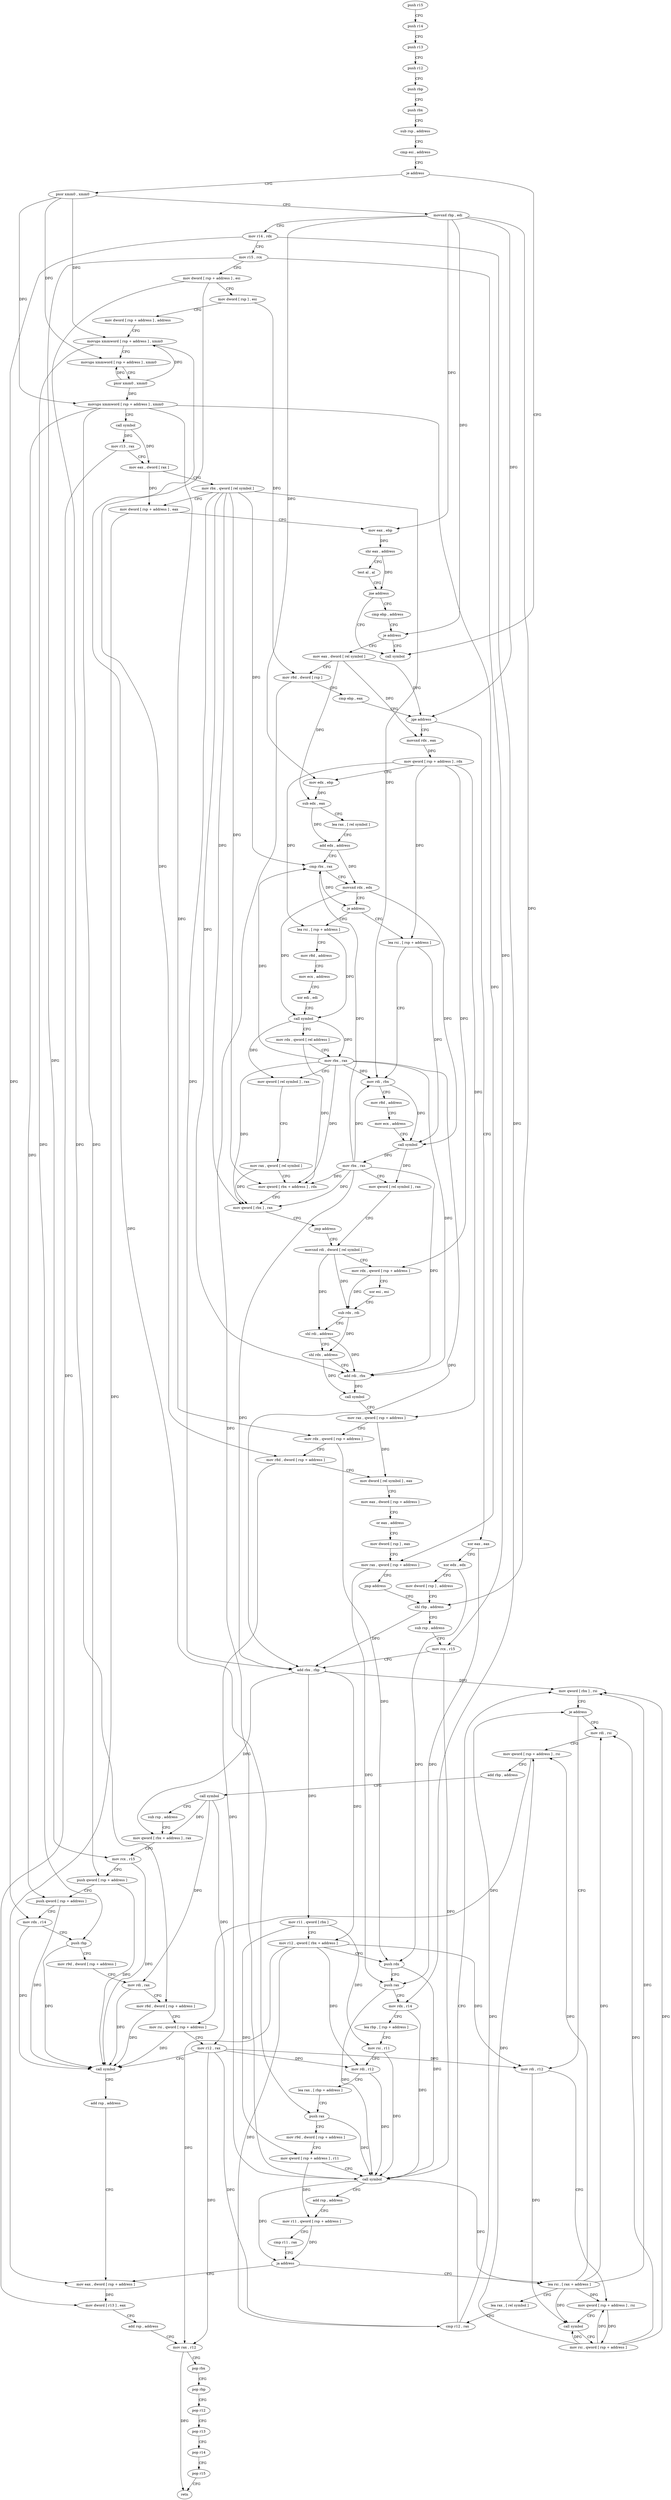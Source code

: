 digraph "func" {
"232800" [label = "push r15" ]
"232802" [label = "push r14" ]
"232804" [label = "push r13" ]
"232806" [label = "push r12" ]
"232808" [label = "push rbp" ]
"232809" [label = "push rbx" ]
"232810" [label = "sub rsp , address" ]
"232814" [label = "cmp esi , address" ]
"232817" [label = "je address" ]
"233355" [label = "call symbol" ]
"232823" [label = "pxor xmm0 , xmm0" ]
"232827" [label = "movsxd rbp , edi" ]
"232830" [label = "mov r14 , rdx" ]
"232833" [label = "mov r15 , rcx" ]
"232836" [label = "mov dword [ rsp + address ] , esi" ]
"232840" [label = "mov dword [ rsp ] , esi" ]
"232843" [label = "mov dword [ rsp + address ] , address" ]
"232851" [label = "movups xmmword [ rsp + address ] , xmm0" ]
"232856" [label = "movups xmmword [ rsp + address ] , xmm0" ]
"232861" [label = "pxor xmm0 , xmm0" ]
"232865" [label = "movups xmmword [ rsp + address ] , xmm0" ]
"232870" [label = "call symbol" ]
"232875" [label = "mov r13 , rax" ]
"232878" [label = "mov eax , dword [ rax ]" ]
"232880" [label = "mov rbx , qword [ rel symbol ]" ]
"232887" [label = "mov dword [ rsp + address ] , eax" ]
"232891" [label = "mov eax , ebp" ]
"232893" [label = "shr eax , address" ]
"232896" [label = "test al , al" ]
"232898" [label = "jne address" ]
"232904" [label = "cmp ebp , address" ]
"232910" [label = "je address" ]
"232916" [label = "mov eax , dword [ rel symbol ]" ]
"232922" [label = "mov r8d , dword [ rsp ]" ]
"232926" [label = "cmp ebp , eax" ]
"232928" [label = "jge address" ]
"233152" [label = "movsxd rdx , eax" ]
"232934" [label = "xor eax , eax" ]
"233155" [label = "mov qword [ rsp + address ] , rdx" ]
"233160" [label = "mov edx , ebp" ]
"233162" [label = "sub edx , eax" ]
"233164" [label = "lea rax , [ rel symbol ]" ]
"233171" [label = "add edx , address" ]
"233174" [label = "cmp rbx , rax" ]
"233177" [label = "movsxd rdx , edx" ]
"233180" [label = "je address" ]
"233296" [label = "lea rsi , [ rsp + address ]" ]
"233182" [label = "lea rsi , [ rsp + address ]" ]
"232936" [label = "xor edx , edx" ]
"232938" [label = "mov dword [ rsp ] , address" ]
"232945" [label = "shl rbp , address" ]
"233301" [label = "mov r8d , address" ]
"233307" [label = "mov ecx , address" ]
"233312" [label = "xor edi , edi" ]
"233314" [label = "call symbol" ]
"233319" [label = "mov rdx , qword [ rel address ]" ]
"233326" [label = "mov rbx , rax" ]
"233329" [label = "mov qword [ rel symbol ] , rax" ]
"233336" [label = "mov rax , qword [ rel symbol ]" ]
"233343" [label = "mov qword [ rbx + address ] , rdx" ]
"233347" [label = "mov qword [ rbx ] , rax" ]
"233350" [label = "jmp address" ]
"233216" [label = "movsxd rdi , dword [ rel symbol ]" ]
"233187" [label = "mov rdi , rbx" ]
"233190" [label = "mov r8d , address" ]
"233196" [label = "mov ecx , address" ]
"233201" [label = "call symbol" ]
"233206" [label = "mov rbx , rax" ]
"233209" [label = "mov qword [ rel symbol ] , rax" ]
"233123" [label = "mov eax , dword [ rsp + address ]" ]
"233127" [label = "mov dword [ r13 ] , eax" ]
"233131" [label = "add rsp , address" ]
"233135" [label = "mov rax , r12" ]
"233138" [label = "pop rbx" ]
"233139" [label = "pop rbp" ]
"233140" [label = "pop r12" ]
"233142" [label = "pop r13" ]
"233144" [label = "pop r14" ]
"233146" [label = "pop r15" ]
"233148" [label = "retn" ]
"233016" [label = "lea rsi , [ rax + address ]" ]
"233020" [label = "lea rax , [ rel symbol ]" ]
"233027" [label = "cmp r12 , rax" ]
"233030" [label = "mov qword [ rbx ] , rsi" ]
"233033" [label = "je address" ]
"233053" [label = "mov rdi , rsi" ]
"233035" [label = "mov rdi , r12" ]
"233223" [label = "mov rdx , qword [ rsp + address ]" ]
"233228" [label = "xor esi , esi" ]
"233230" [label = "sub rdx , rdi" ]
"233233" [label = "shl rdi , address" ]
"233237" [label = "shl rdx , address" ]
"233241" [label = "add rdi , rbx" ]
"233244" [label = "call symbol" ]
"233249" [label = "mov rax , qword [ rsp + address ]" ]
"233254" [label = "mov rdx , qword [ rsp + address ]" ]
"233259" [label = "mov r8d , dword [ rsp + address ]" ]
"233264" [label = "mov dword [ rel symbol ] , eax" ]
"233270" [label = "mov eax , dword [ rsp + address ]" ]
"233274" [label = "or eax , address" ]
"233277" [label = "mov dword [ rsp ] , eax" ]
"233280" [label = "mov rax , qword [ rsp + address ]" ]
"233285" [label = "jmp address" ]
"232949" [label = "sub rsp , address" ]
"232953" [label = "mov rcx , r15" ]
"232956" [label = "add rbx , rbp" ]
"232959" [label = "mov r11 , qword [ rbx ]" ]
"232962" [label = "mov r12 , qword [ rbx + address ]" ]
"232966" [label = "push rdx" ]
"232967" [label = "push rax" ]
"232968" [label = "mov rdx , r14" ]
"232971" [label = "lea rbp , [ rsp + address ]" ]
"232976" [label = "mov rsi , r11" ]
"232979" [label = "mov rdi , r12" ]
"232982" [label = "lea rax , [ rbp + address ]" ]
"232986" [label = "push rax" ]
"232987" [label = "mov r9d , dword [ rsp + address ]" ]
"232992" [label = "mov qword [ rsp + address ] , r11" ]
"232997" [label = "call symbol" ]
"233002" [label = "add rsp , address" ]
"233006" [label = "mov r11 , qword [ rsp + address ]" ]
"233011" [label = "cmp r11 , rax" ]
"233014" [label = "ja address" ]
"233056" [label = "mov qword [ rsp + address ] , rsi" ]
"233061" [label = "add rbp , address" ]
"233065" [label = "call symbol" ]
"233070" [label = "sub rsp , address" ]
"233074" [label = "mov qword [ rbx + address ] , rax" ]
"233078" [label = "mov rcx , r15" ]
"233081" [label = "push qword [ rsp + address ]" ]
"233085" [label = "push qword [ rsp + address ]" ]
"233089" [label = "mov rdx , r14" ]
"233092" [label = "push rbp" ]
"233093" [label = "mov r9d , dword [ rsp + address ]" ]
"233098" [label = "mov rdi , rax" ]
"233101" [label = "mov r8d , dword [ rsp + address ]" ]
"233106" [label = "mov rsi , qword [ rsp + address ]" ]
"233111" [label = "mov r12 , rax" ]
"233114" [label = "call symbol" ]
"233119" [label = "add rsp , address" ]
"233038" [label = "mov qword [ rsp + address ] , rsi" ]
"233043" [label = "call symbol" ]
"233048" [label = "mov rsi , qword [ rsp + address ]" ]
"232800" -> "232802" [ label = "CFG" ]
"232802" -> "232804" [ label = "CFG" ]
"232804" -> "232806" [ label = "CFG" ]
"232806" -> "232808" [ label = "CFG" ]
"232808" -> "232809" [ label = "CFG" ]
"232809" -> "232810" [ label = "CFG" ]
"232810" -> "232814" [ label = "CFG" ]
"232814" -> "232817" [ label = "CFG" ]
"232817" -> "233355" [ label = "CFG" ]
"232817" -> "232823" [ label = "CFG" ]
"232823" -> "232827" [ label = "CFG" ]
"232823" -> "232851" [ label = "DFG" ]
"232823" -> "232856" [ label = "DFG" ]
"232823" -> "232865" [ label = "DFG" ]
"232827" -> "232830" [ label = "CFG" ]
"232827" -> "232891" [ label = "DFG" ]
"232827" -> "232910" [ label = "DFG" ]
"232827" -> "232928" [ label = "DFG" ]
"232827" -> "233160" [ label = "DFG" ]
"232827" -> "232945" [ label = "DFG" ]
"232830" -> "232833" [ label = "CFG" ]
"232830" -> "232968" [ label = "DFG" ]
"232830" -> "233089" [ label = "DFG" ]
"232833" -> "232836" [ label = "CFG" ]
"232833" -> "232953" [ label = "DFG" ]
"232833" -> "233078" [ label = "DFG" ]
"232836" -> "232840" [ label = "CFG" ]
"232836" -> "233259" [ label = "DFG" ]
"232836" -> "233101" [ label = "DFG" ]
"232840" -> "232843" [ label = "CFG" ]
"232840" -> "232922" [ label = "DFG" ]
"232843" -> "232851" [ label = "CFG" ]
"232851" -> "232856" [ label = "CFG" ]
"232851" -> "232986" [ label = "DFG" ]
"232851" -> "233092" [ label = "DFG" ]
"232856" -> "232861" [ label = "CFG" ]
"232861" -> "232865" [ label = "DFG" ]
"232861" -> "232851" [ label = "DFG" ]
"232861" -> "232856" [ label = "DFG" ]
"232865" -> "232870" [ label = "CFG" ]
"232865" -> "233254" [ label = "DFG" ]
"232865" -> "233280" [ label = "DFG" ]
"232865" -> "233081" [ label = "DFG" ]
"232865" -> "233085" [ label = "DFG" ]
"232870" -> "232875" [ label = "DFG" ]
"232870" -> "232878" [ label = "DFG" ]
"232875" -> "232878" [ label = "CFG" ]
"232875" -> "233127" [ label = "DFG" ]
"232878" -> "232880" [ label = "CFG" ]
"232878" -> "232887" [ label = "DFG" ]
"232880" -> "232887" [ label = "CFG" ]
"232880" -> "233174" [ label = "DFG" ]
"232880" -> "233343" [ label = "DFG" ]
"232880" -> "233347" [ label = "DFG" ]
"232880" -> "233187" [ label = "DFG" ]
"232880" -> "232956" [ label = "DFG" ]
"232880" -> "233241" [ label = "DFG" ]
"232887" -> "232891" [ label = "CFG" ]
"232887" -> "233123" [ label = "DFG" ]
"232891" -> "232893" [ label = "DFG" ]
"232893" -> "232896" [ label = "CFG" ]
"232893" -> "232898" [ label = "DFG" ]
"232896" -> "232898" [ label = "CFG" ]
"232898" -> "233355" [ label = "CFG" ]
"232898" -> "232904" [ label = "CFG" ]
"232904" -> "232910" [ label = "CFG" ]
"232910" -> "233355" [ label = "CFG" ]
"232910" -> "232916" [ label = "CFG" ]
"232916" -> "232922" [ label = "CFG" ]
"232916" -> "232928" [ label = "DFG" ]
"232916" -> "233152" [ label = "DFG" ]
"232916" -> "233162" [ label = "DFG" ]
"232922" -> "232926" [ label = "CFG" ]
"232922" -> "232997" [ label = "DFG" ]
"232926" -> "232928" [ label = "CFG" ]
"232928" -> "233152" [ label = "CFG" ]
"232928" -> "232934" [ label = "CFG" ]
"233152" -> "233155" [ label = "DFG" ]
"232934" -> "232936" [ label = "CFG" ]
"232934" -> "232967" [ label = "DFG" ]
"233155" -> "233160" [ label = "CFG" ]
"233155" -> "233223" [ label = "DFG" ]
"233155" -> "233249" [ label = "DFG" ]
"233155" -> "233296" [ label = "DFG" ]
"233155" -> "233182" [ label = "DFG" ]
"233160" -> "233162" [ label = "DFG" ]
"233162" -> "233164" [ label = "CFG" ]
"233162" -> "233171" [ label = "DFG" ]
"233164" -> "233171" [ label = "CFG" ]
"233171" -> "233174" [ label = "CFG" ]
"233171" -> "233177" [ label = "DFG" ]
"233174" -> "233177" [ label = "CFG" ]
"233174" -> "233180" [ label = "DFG" ]
"233177" -> "233180" [ label = "CFG" ]
"233177" -> "233314" [ label = "DFG" ]
"233177" -> "233201" [ label = "DFG" ]
"233180" -> "233296" [ label = "CFG" ]
"233180" -> "233182" [ label = "CFG" ]
"233296" -> "233301" [ label = "CFG" ]
"233296" -> "233314" [ label = "DFG" ]
"233182" -> "233187" [ label = "CFG" ]
"233182" -> "233201" [ label = "DFG" ]
"232936" -> "232938" [ label = "CFG" ]
"232936" -> "232966" [ label = "DFG" ]
"232938" -> "232945" [ label = "CFG" ]
"232945" -> "232949" [ label = "CFG" ]
"232945" -> "232956" [ label = "DFG" ]
"233301" -> "233307" [ label = "CFG" ]
"233307" -> "233312" [ label = "CFG" ]
"233312" -> "233314" [ label = "CFG" ]
"233314" -> "233319" [ label = "CFG" ]
"233314" -> "233326" [ label = "DFG" ]
"233314" -> "233329" [ label = "DFG" ]
"233319" -> "233326" [ label = "CFG" ]
"233319" -> "233343" [ label = "DFG" ]
"233326" -> "233329" [ label = "CFG" ]
"233326" -> "233174" [ label = "DFG" ]
"233326" -> "233343" [ label = "DFG" ]
"233326" -> "233347" [ label = "DFG" ]
"233326" -> "233187" [ label = "DFG" ]
"233326" -> "232956" [ label = "DFG" ]
"233326" -> "233241" [ label = "DFG" ]
"233329" -> "233336" [ label = "CFG" ]
"233336" -> "233343" [ label = "CFG" ]
"233336" -> "233347" [ label = "DFG" ]
"233343" -> "233347" [ label = "CFG" ]
"233347" -> "233350" [ label = "CFG" ]
"233350" -> "233216" [ label = "CFG" ]
"233216" -> "233223" [ label = "CFG" ]
"233216" -> "233230" [ label = "DFG" ]
"233216" -> "233233" [ label = "DFG" ]
"233187" -> "233190" [ label = "CFG" ]
"233187" -> "233201" [ label = "DFG" ]
"233190" -> "233196" [ label = "CFG" ]
"233196" -> "233201" [ label = "CFG" ]
"233201" -> "233206" [ label = "DFG" ]
"233201" -> "233209" [ label = "DFG" ]
"233206" -> "233209" [ label = "CFG" ]
"233206" -> "233174" [ label = "DFG" ]
"233206" -> "233187" [ label = "DFG" ]
"233206" -> "233343" [ label = "DFG" ]
"233206" -> "233347" [ label = "DFG" ]
"233206" -> "232956" [ label = "DFG" ]
"233206" -> "233241" [ label = "DFG" ]
"233209" -> "233216" [ label = "CFG" ]
"233123" -> "233127" [ label = "DFG" ]
"233127" -> "233131" [ label = "CFG" ]
"233131" -> "233135" [ label = "CFG" ]
"233135" -> "233138" [ label = "CFG" ]
"233135" -> "233148" [ label = "DFG" ]
"233138" -> "233139" [ label = "CFG" ]
"233139" -> "233140" [ label = "CFG" ]
"233140" -> "233142" [ label = "CFG" ]
"233142" -> "233144" [ label = "CFG" ]
"233144" -> "233146" [ label = "CFG" ]
"233146" -> "233148" [ label = "CFG" ]
"233016" -> "233020" [ label = "CFG" ]
"233016" -> "233030" [ label = "DFG" ]
"233016" -> "233053" [ label = "DFG" ]
"233016" -> "233056" [ label = "DFG" ]
"233016" -> "233038" [ label = "DFG" ]
"233016" -> "233043" [ label = "DFG" ]
"233020" -> "233027" [ label = "CFG" ]
"233027" -> "233030" [ label = "CFG" ]
"233027" -> "233033" [ label = "DFG" ]
"233030" -> "233033" [ label = "CFG" ]
"233033" -> "233053" [ label = "CFG" ]
"233033" -> "233035" [ label = "CFG" ]
"233053" -> "233056" [ label = "CFG" ]
"233035" -> "233038" [ label = "CFG" ]
"233035" -> "233043" [ label = "DFG" ]
"233223" -> "233228" [ label = "CFG" ]
"233223" -> "233230" [ label = "DFG" ]
"233228" -> "233230" [ label = "CFG" ]
"233230" -> "233233" [ label = "CFG" ]
"233230" -> "233237" [ label = "DFG" ]
"233233" -> "233237" [ label = "CFG" ]
"233233" -> "233241" [ label = "DFG" ]
"233237" -> "233241" [ label = "CFG" ]
"233237" -> "233244" [ label = "DFG" ]
"233241" -> "233244" [ label = "DFG" ]
"233244" -> "233249" [ label = "CFG" ]
"233249" -> "233254" [ label = "CFG" ]
"233249" -> "233264" [ label = "DFG" ]
"233254" -> "233259" [ label = "CFG" ]
"233254" -> "232966" [ label = "DFG" ]
"233259" -> "233264" [ label = "CFG" ]
"233259" -> "232997" [ label = "DFG" ]
"233264" -> "233270" [ label = "CFG" ]
"233270" -> "233274" [ label = "CFG" ]
"233274" -> "233277" [ label = "CFG" ]
"233277" -> "233280" [ label = "CFG" ]
"233280" -> "233285" [ label = "CFG" ]
"233280" -> "232967" [ label = "DFG" ]
"233285" -> "232945" [ label = "CFG" ]
"232949" -> "232953" [ label = "CFG" ]
"232953" -> "232956" [ label = "CFG" ]
"232953" -> "232997" [ label = "DFG" ]
"232956" -> "232959" [ label = "DFG" ]
"232956" -> "232962" [ label = "DFG" ]
"232956" -> "233030" [ label = "DFG" ]
"232956" -> "233074" [ label = "DFG" ]
"232959" -> "232962" [ label = "CFG" ]
"232959" -> "232976" [ label = "DFG" ]
"232959" -> "232992" [ label = "DFG" ]
"232962" -> "232966" [ label = "CFG" ]
"232962" -> "232979" [ label = "DFG" ]
"232962" -> "233135" [ label = "DFG" ]
"232962" -> "233027" [ label = "DFG" ]
"232962" -> "233035" [ label = "DFG" ]
"232966" -> "232967" [ label = "CFG" ]
"232966" -> "232997" [ label = "DFG" ]
"232967" -> "232968" [ label = "CFG" ]
"232967" -> "232997" [ label = "DFG" ]
"232968" -> "232971" [ label = "CFG" ]
"232968" -> "232997" [ label = "DFG" ]
"232971" -> "232976" [ label = "CFG" ]
"232976" -> "232979" [ label = "CFG" ]
"232976" -> "232997" [ label = "DFG" ]
"232979" -> "232982" [ label = "CFG" ]
"232979" -> "232997" [ label = "DFG" ]
"232982" -> "232986" [ label = "CFG" ]
"232986" -> "232987" [ label = "CFG" ]
"232986" -> "232997" [ label = "DFG" ]
"232987" -> "232992" [ label = "CFG" ]
"232992" -> "232997" [ label = "CFG" ]
"232992" -> "233006" [ label = "DFG" ]
"232997" -> "233002" [ label = "CFG" ]
"232997" -> "233014" [ label = "DFG" ]
"232997" -> "233016" [ label = "DFG" ]
"233002" -> "233006" [ label = "CFG" ]
"233006" -> "233011" [ label = "CFG" ]
"233006" -> "233014" [ label = "DFG" ]
"233011" -> "233014" [ label = "CFG" ]
"233014" -> "233123" [ label = "CFG" ]
"233014" -> "233016" [ label = "CFG" ]
"233056" -> "233061" [ label = "CFG" ]
"233056" -> "233106" [ label = "DFG" ]
"233061" -> "233065" [ label = "CFG" ]
"233065" -> "233070" [ label = "CFG" ]
"233065" -> "233074" [ label = "DFG" ]
"233065" -> "233098" [ label = "DFG" ]
"233065" -> "233111" [ label = "DFG" ]
"233070" -> "233074" [ label = "CFG" ]
"233074" -> "233078" [ label = "CFG" ]
"233078" -> "233081" [ label = "CFG" ]
"233078" -> "233114" [ label = "DFG" ]
"233081" -> "233085" [ label = "CFG" ]
"233081" -> "233114" [ label = "DFG" ]
"233085" -> "233089" [ label = "CFG" ]
"233085" -> "233114" [ label = "DFG" ]
"233089" -> "233092" [ label = "CFG" ]
"233089" -> "233114" [ label = "DFG" ]
"233092" -> "233093" [ label = "CFG" ]
"233092" -> "233114" [ label = "DFG" ]
"233093" -> "233098" [ label = "CFG" ]
"233098" -> "233101" [ label = "CFG" ]
"233098" -> "233114" [ label = "DFG" ]
"233101" -> "233106" [ label = "CFG" ]
"233101" -> "233114" [ label = "DFG" ]
"233106" -> "233111" [ label = "CFG" ]
"233106" -> "233114" [ label = "DFG" ]
"233111" -> "233114" [ label = "CFG" ]
"233111" -> "232979" [ label = "DFG" ]
"233111" -> "233135" [ label = "DFG" ]
"233111" -> "233027" [ label = "DFG" ]
"233111" -> "233035" [ label = "DFG" ]
"233114" -> "233119" [ label = "CFG" ]
"233119" -> "233123" [ label = "CFG" ]
"233038" -> "233043" [ label = "CFG" ]
"233038" -> "233048" [ label = "DFG" ]
"233043" -> "233048" [ label = "CFG" ]
"233048" -> "233053" [ label = "DFG" ]
"233048" -> "233030" [ label = "DFG" ]
"233048" -> "233056" [ label = "DFG" ]
"233048" -> "233038" [ label = "DFG" ]
"233048" -> "233043" [ label = "DFG" ]
}
